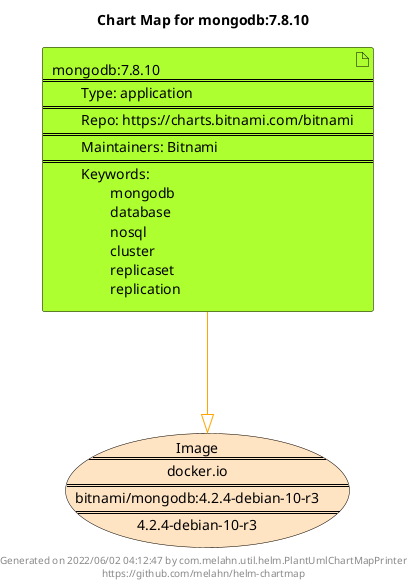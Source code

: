 @startuml
skinparam linetype ortho
skinparam backgroundColor white
skinparam usecaseBorderColor black
skinparam usecaseArrowColor LightSlateGray
skinparam artifactBorderColor black
skinparam artifactArrowColor LightSlateGray

title Chart Map for mongodb:7.8.10

'There is one referenced Helm Chart
artifact "mongodb:7.8.10\n====\n\tType: application\n====\n\tRepo: https://charts.bitnami.com/bitnami\n====\n\tMaintainers: Bitnami\n====\n\tKeywords: \n\t\tmongodb\n\t\tdatabase\n\t\tnosql\n\t\tcluster\n\t\treplicaset\n\t\treplication" as mongodb_7_8_10 #GreenYellow

'There is one referenced Docker Image
usecase "Image\n====\ndocker.io\n====\nbitnami/mongodb:4.2.4-debian-10-r3\n====\n4.2.4-debian-10-r3" as docker_io_bitnami_mongodb_4_2_4_debian_10_r3 #Bisque

'Chart Dependencies
mongodb_7_8_10--[#orange]-|>docker_io_bitnami_mongodb_4_2_4_debian_10_r3

center footer Generated on 2022/06/02 04:12:47 by com.melahn.util.helm.PlantUmlChartMapPrinter\nhttps://github.com/melahn/helm-chartmap
@enduml
